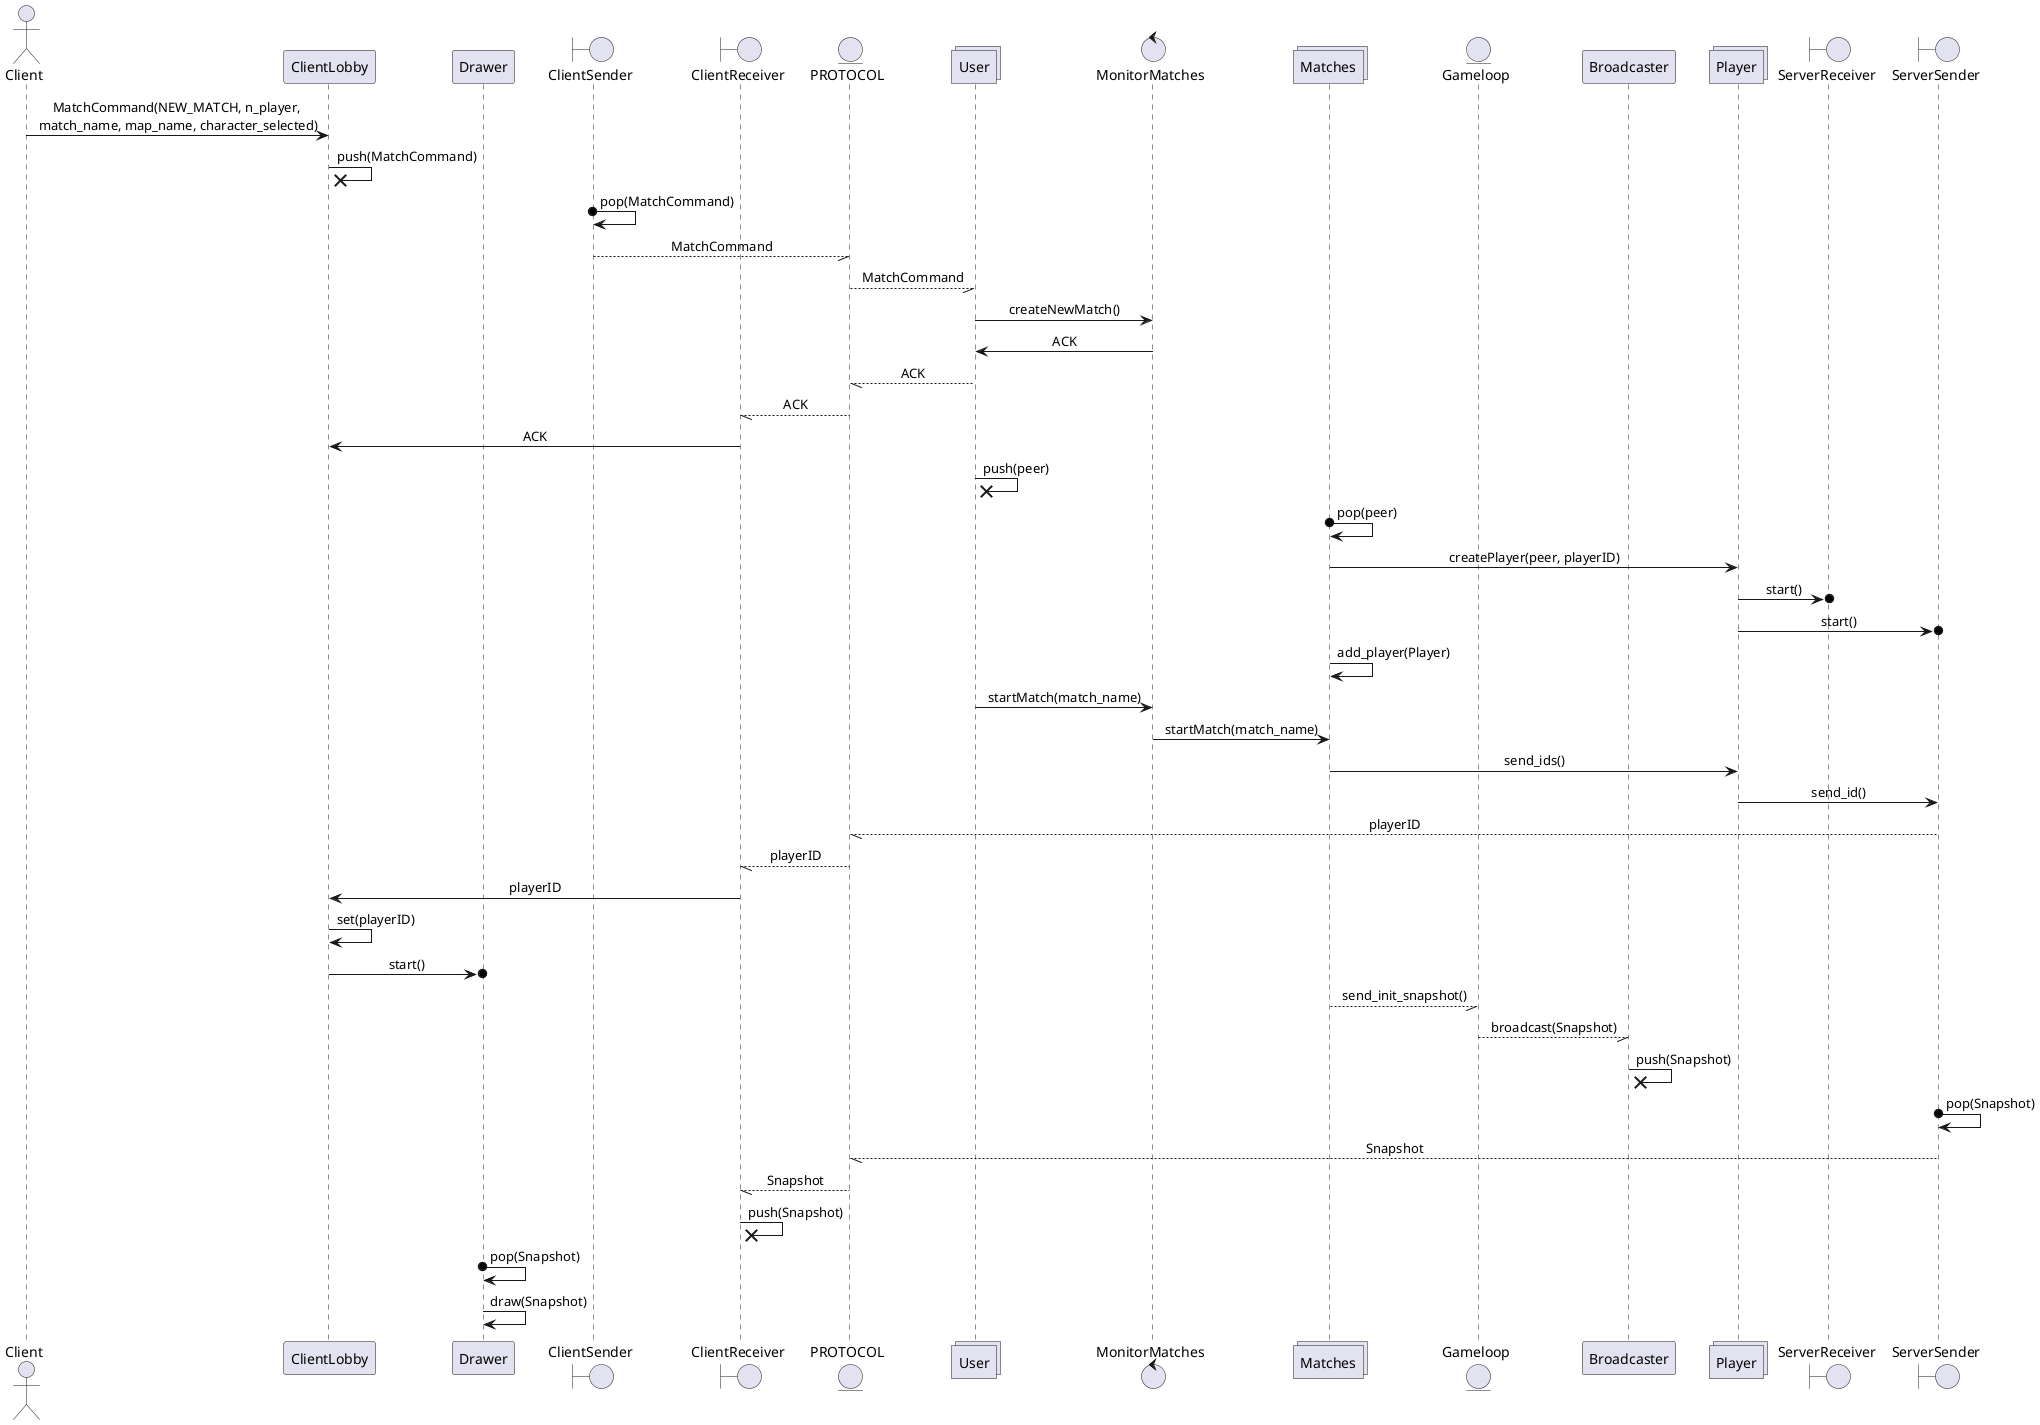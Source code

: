 @startuml
skinparam sequenceMessageAlign center
actor Client

Client -> ClientLobby : MatchCommand(NEW_MATCH, n_player, \nmatch_name, map_name, character_selected)

ClientLobby ->x ClientLobby : push(MatchCommand)

participant Drawer

boundary ClientSender

boundary ClientReceiver

ClientSender o-> ClientSender : pop(MatchCommand)

entity PROTOCOL

ClientSender --// PROTOCOL : MatchCommand

collections User

PROTOCOL --// User : MatchCommand

control MonitorMatches

User -> MonitorMatches : createNewMatch()

MonitorMatches -> User: ACK

User --// PROTOCOL : ACK

PROTOCOL --// ClientReceiver : ACK

ClientReceiver -> ClientLobby : ACK

User ->x User : push(peer)

collections Matches

entity Gameloop

participant Broadcaster

collections Player

Matches o-> Matches : pop(peer)

Matches -> Player : createPlayer(peer, playerID)

boundary ServerReceiver

boundary ServerSender

Player ->o ServerReceiver: start()

Player ->o ServerSender : start()

Matches -> Matches : add_player(Player)

User -> MonitorMatches : startMatch(match_name)

MonitorMatches -> Matches : startMatch(match_name)

Matches -> Player : send_ids()

Player -> ServerSender : send_id()

ServerSender --// PROTOCOL : playerID

PROTOCOL --// ClientReceiver: playerID

ClientReceiver -> ClientLobby : playerID

ClientLobby -> ClientLobby : set(playerID)

ClientLobby ->o Drawer : start()

Matches --// Gameloop : send_init_snapshot()

Gameloop --// Broadcaster : broadcast(Snapshot)

Broadcaster ->x Broadcaster : push(Snapshot)

ServerSender o-> ServerSender : pop(Snapshot)

ServerSender --// PROTOCOL : Snapshot

PROTOCOL --// ClientReceiver : Snapshot

ClientReceiver ->x ClientReceiver : push(Snapshot)

Drawer o-> Drawer : pop(Snapshot)

Drawer -> Drawer : draw(Snapshot)
@enduml